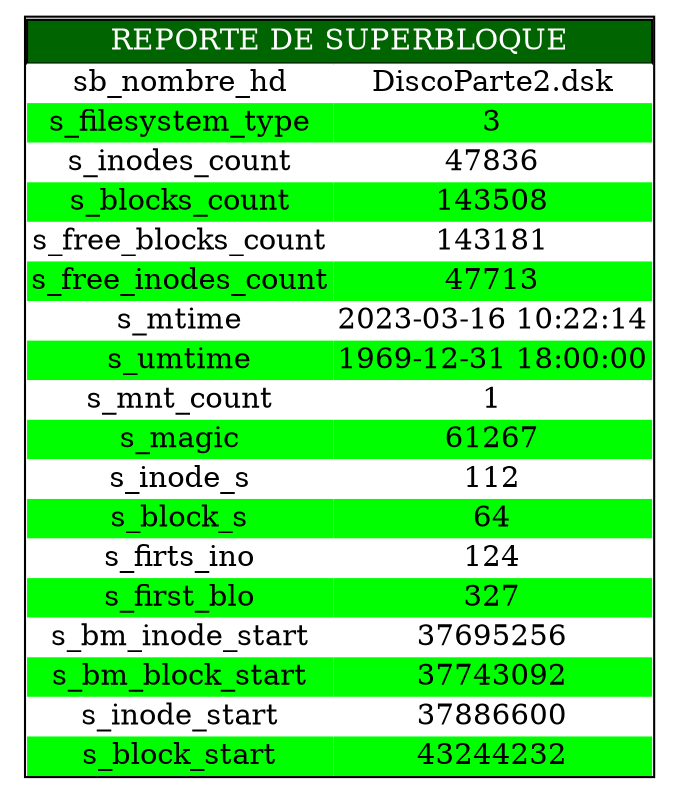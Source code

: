 digraph G {
node[shape=none]
start[label=<<table CELLSPACING="0"><tr><td colspan="2" bgcolor="darkgreen"><font color="white">REPORTE DE SUPERBLOQUE</font></td></tr><tr><td bgcolor="white" border="0">sb_nombre_hd</td><td bgcolor="white" border="0">DiscoParte2.dsk</td>)</tr><tr><td bgcolor="green" border="0">s_filesystem_type</td><td bgcolor="green" border="0">3</td>)</tr><tr><td bgcolor="white" border="0">s_inodes_count</td><td bgcolor="white" border="0">47836</td>)</tr><tr><td bgcolor="green" border="0">s_blocks_count</td><td bgcolor="green" border="0">143508</td>)</tr><tr><td bgcolor="white" border="0">s_free_blocks_count</td><td bgcolor="white" border="0">143181</td>)</tr><tr><td bgcolor="green" border="0">s_free_inodes_count</td><td bgcolor="green" border="0">47713</td>)</tr><tr><td bgcolor="white" border="0">s_mtime</td><td bgcolor="white" border="0">2023-03-16 10:22:14</td>)</tr><tr><td bgcolor="green" border="0">s_umtime</td><td bgcolor="green" border="0">1969-12-31 18:00:00</td>)</tr><tr><td bgcolor="white" border="0">s_mnt_count</td><td bgcolor="white" border="0">1</td>)</tr><tr><td bgcolor="green" border="0">s_magic</td><td bgcolor="green" border="0">61267</td>)</tr><tr><td bgcolor="white" border="0">s_inode_s</td><td bgcolor="white" border="0">112</td>)</tr><tr><td bgcolor="green" border="0">s_block_s</td><td bgcolor="green" border="0">64</td>)</tr><tr><td bgcolor="white" border="0">s_firts_ino</td><td bgcolor="white" border="0">124</td>)</tr><tr><td bgcolor="green" border="0">s_first_blo</td><td bgcolor="green" border="0">327</td>)</tr><tr><td bgcolor="white" border="0">s_bm_inode_start</td><td bgcolor="white" border="0">37695256</td>)</tr><tr><td bgcolor="green" border="0">s_bm_block_start</td><td bgcolor="green" border="0">37743092</td>)</tr><tr><td bgcolor="white" border="0">s_inode_start</td><td bgcolor="white" border="0">37886600</td>)</tr><tr><td bgcolor="green" border="0">s_block_start</td><td bgcolor="green" border="0">43244232</td>)</tr></table>>];}